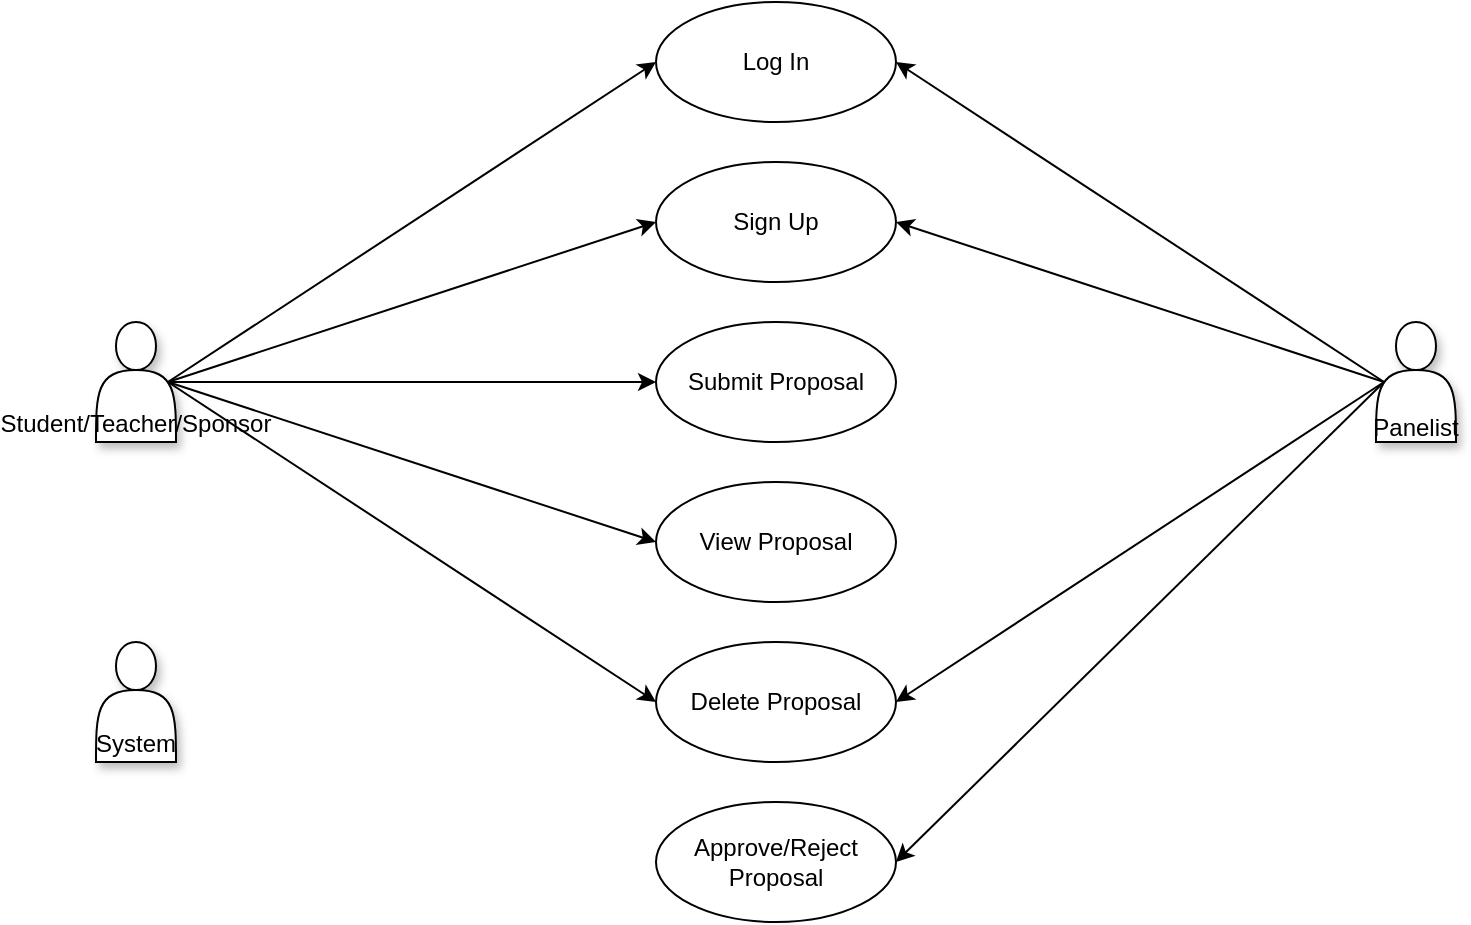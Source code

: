 <mxfile>
    <diagram id="lNvuvf-ywUnFxbXnYjdX" name="Page-1">
        <mxGraphModel dx="894" dy="518" grid="1" gridSize="10" guides="1" tooltips="1" connect="1" arrows="1" fold="1" page="1" pageScale="1" pageWidth="827" pageHeight="1169" math="0" shadow="0">
            <root>
                <mxCell id="0"/>
                <mxCell id="1" parent="0"/>
                <mxCell id="38" style="edgeStyle=none;html=1;exitX=0.9;exitY=0.5;exitDx=0;exitDy=0;exitPerimeter=0;entryX=0;entryY=0.5;entryDx=0;entryDy=0;" edge="1" parent="1" source="13" target="29">
                    <mxGeometry relative="1" as="geometry"/>
                </mxCell>
                <mxCell id="39" style="edgeStyle=none;html=1;exitX=0.9;exitY=0.5;exitDx=0;exitDy=0;exitPerimeter=0;entryX=0;entryY=0.5;entryDx=0;entryDy=0;" edge="1" parent="1" source="13" target="26">
                    <mxGeometry relative="1" as="geometry"/>
                </mxCell>
                <mxCell id="40" style="edgeStyle=none;html=1;exitX=0.9;exitY=0.5;exitDx=0;exitDy=0;exitPerimeter=0;entryX=0;entryY=0.5;entryDx=0;entryDy=0;" edge="1" parent="1" source="13" target="33">
                    <mxGeometry relative="1" as="geometry"/>
                </mxCell>
                <mxCell id="41" style="edgeStyle=none;html=1;exitX=0.9;exitY=0.5;exitDx=0;exitDy=0;exitPerimeter=0;entryX=0;entryY=0.5;entryDx=0;entryDy=0;" edge="1" parent="1" source="13" target="34">
                    <mxGeometry relative="1" as="geometry"/>
                </mxCell>
                <mxCell id="47" style="edgeStyle=none;html=1;exitX=0.9;exitY=0.5;exitDx=0;exitDy=0;exitPerimeter=0;entryX=0;entryY=0.5;entryDx=0;entryDy=0;" edge="1" parent="1" source="13" target="36">
                    <mxGeometry relative="1" as="geometry"/>
                </mxCell>
                <mxCell id="13" value="Student/Teacher/Sponsor" style="shape=actor;whiteSpace=wrap;html=1;direction=east;verticalAlign=bottom;shadow=1;" vertex="1" parent="1">
                    <mxGeometry x="80" y="200" width="40" height="60" as="geometry"/>
                </mxCell>
                <mxCell id="43" style="edgeStyle=none;html=1;exitX=0.1;exitY=0.5;exitDx=0;exitDy=0;exitPerimeter=0;entryX=1;entryY=0.5;entryDx=0;entryDy=0;" edge="1" parent="1" source="14" target="29">
                    <mxGeometry relative="1" as="geometry"/>
                </mxCell>
                <mxCell id="44" style="edgeStyle=none;html=1;exitX=0.1;exitY=0.5;exitDx=0;exitDy=0;exitPerimeter=0;entryX=1;entryY=0.5;entryDx=0;entryDy=0;" edge="1" parent="1" source="14" target="26">
                    <mxGeometry relative="1" as="geometry"/>
                </mxCell>
                <mxCell id="45" style="edgeStyle=none;html=1;exitX=0.1;exitY=0.5;exitDx=0;exitDy=0;exitPerimeter=0;entryX=1;entryY=0.5;entryDx=0;entryDy=0;" edge="1" parent="1" source="14" target="37">
                    <mxGeometry relative="1" as="geometry"/>
                </mxCell>
                <mxCell id="46" style="edgeStyle=none;html=1;exitX=0.1;exitY=0.5;exitDx=0;exitDy=0;exitPerimeter=0;entryX=1;entryY=0.5;entryDx=0;entryDy=0;" edge="1" parent="1" source="14" target="36">
                    <mxGeometry relative="1" as="geometry"/>
                </mxCell>
                <mxCell id="14" value="Panelist" style="shape=actor;whiteSpace=wrap;html=1;direction=east;spacingTop=0;spacing=0;verticalAlign=bottom;shadow=1;" vertex="1" parent="1">
                    <mxGeometry x="720" y="200" width="40" height="60" as="geometry"/>
                </mxCell>
                <mxCell id="15" value="System" style="shape=actor;whiteSpace=wrap;html=1;direction=east;verticalAlign=bottom;shadow=1;" vertex="1" parent="1">
                    <mxGeometry x="80" y="360" width="40" height="60" as="geometry"/>
                </mxCell>
                <mxCell id="26" value="Sign Up" style="ellipse;whiteSpace=wrap;html=1;" vertex="1" parent="1">
                    <mxGeometry x="360" y="120" width="120" height="60" as="geometry"/>
                </mxCell>
                <mxCell id="29" value="Log In" style="ellipse;whiteSpace=wrap;html=1;" vertex="1" parent="1">
                    <mxGeometry x="360" y="40" width="120" height="60" as="geometry"/>
                </mxCell>
                <mxCell id="33" value="Submit Proposal" style="ellipse;whiteSpace=wrap;html=1;" vertex="1" parent="1">
                    <mxGeometry x="360" y="200" width="120" height="60" as="geometry"/>
                </mxCell>
                <mxCell id="34" value="View Proposal" style="ellipse;whiteSpace=wrap;html=1;" vertex="1" parent="1">
                    <mxGeometry x="360" y="280" width="120" height="60" as="geometry"/>
                </mxCell>
                <mxCell id="36" value="Delete Proposal" style="ellipse;whiteSpace=wrap;html=1;" vertex="1" parent="1">
                    <mxGeometry x="360" y="360" width="120" height="60" as="geometry"/>
                </mxCell>
                <mxCell id="37" value="Approve/Reject Proposal" style="ellipse;whiteSpace=wrap;html=1;" vertex="1" parent="1">
                    <mxGeometry x="360" y="440" width="120" height="60" as="geometry"/>
                </mxCell>
            </root>
        </mxGraphModel>
    </diagram>
</mxfile>